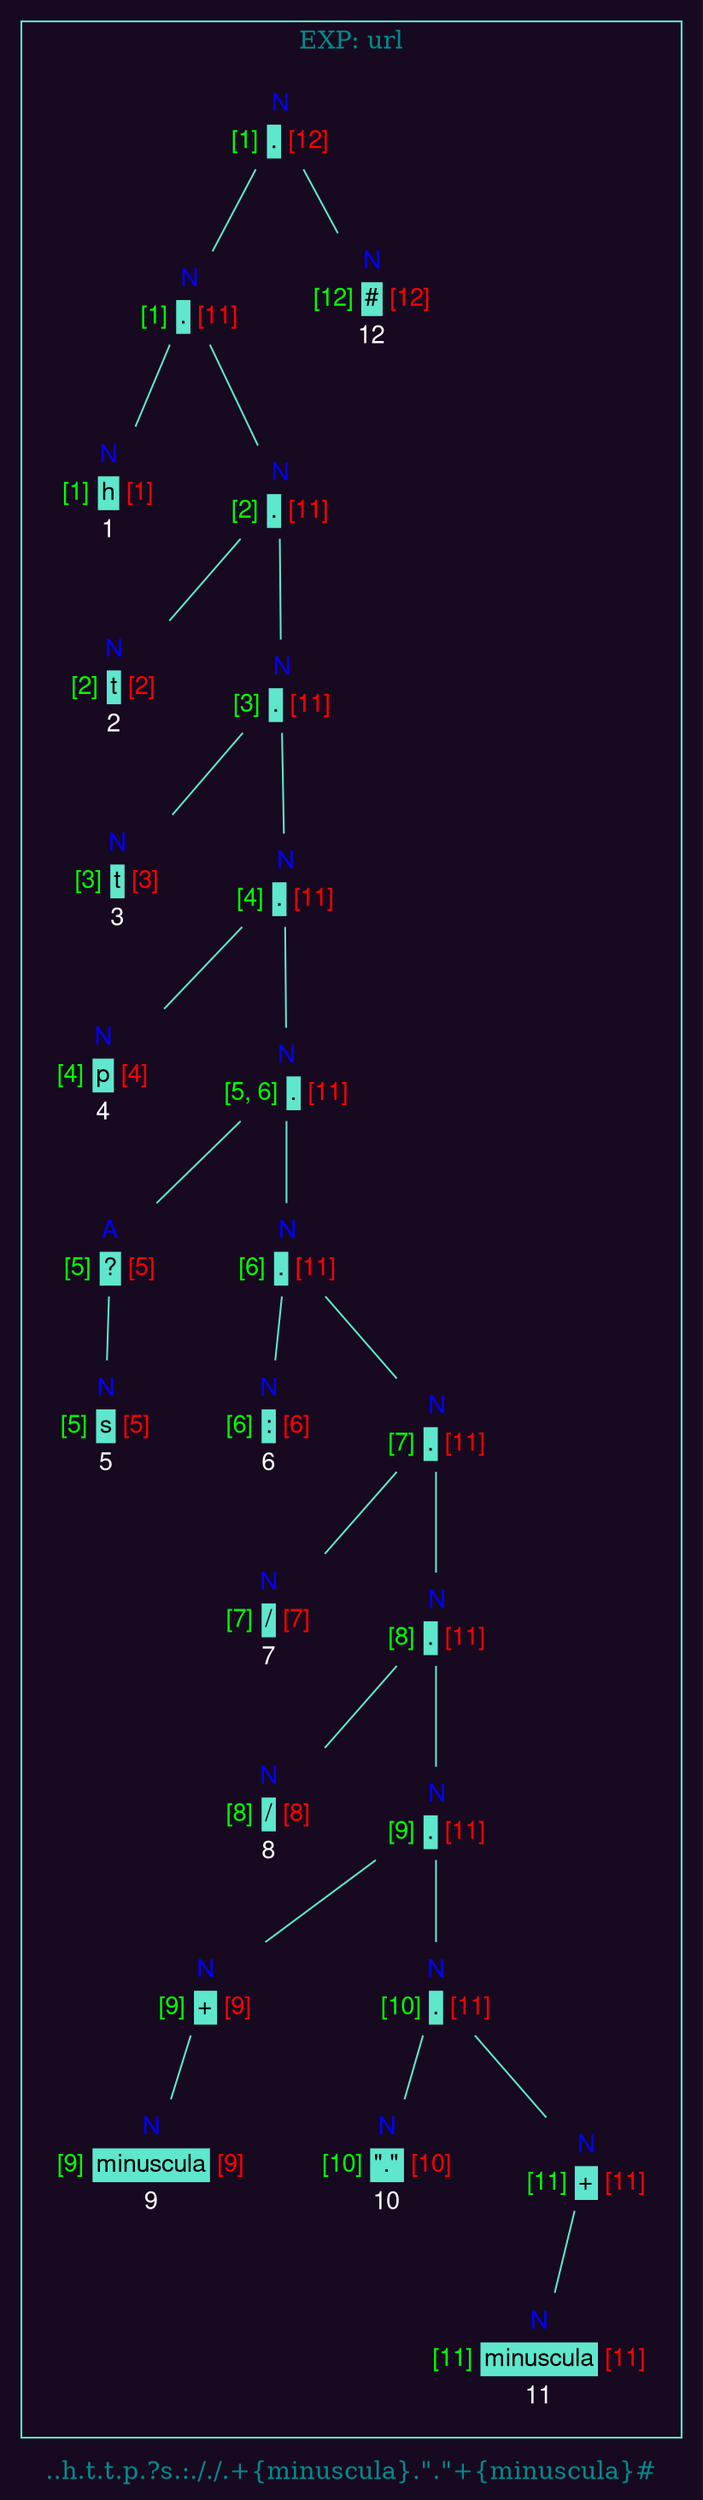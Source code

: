 graph "" {

    fontcolor="cyan4"
    bgcolor="#170920"
    node [fontname="Helvetica,Arial,sans-serif", shape=none]

    label="..h.t.t.p.?s.:././.+{minuscula}.\".\"+{minuscula}#"

    subgraph cluster01{
        color="#5ee7cd"
        label="EXP: url"
        n0 -- n1 [color="#5ee7cd"] ;
        n0 -- n25 [color="#5ee7cd"] ;
        n0 [label = <
                <table border="0">
                    <tr><td colspan="3"><font color="blue">N</font></td></tr>
                    <tr><td><font color="green">[1]</font></td>
                    <td bgcolor="#5ee7cd"><font color="black">.</font></td>
                    <td ><font color="red">[12]</font></td></tr>
                </table>
            > ] ;
        n1 -- n2 [color="#5ee7cd"] ;
        n1 -- n3 [color="#5ee7cd"] ;
        n1 [label = <
                <table border="0">
                    <tr><td colspan="3"><font color="blue">N</font></td></tr>
                    <tr><td><font color="green">[1]</font></td>
                    <td bgcolor="#5ee7cd"><font color="black">.</font></td>
                    <td ><font color="red">[11]</font></td></tr>
                </table>
            > ] ;
        n2 [label = <
                <table border="0">
                    <tr><td colspan="3"><font color="blue">N</font></td></tr>
                    <tr><td><font color="green">[1]</font></td>
                    <td bgcolor="#5ee7cd"><font color="black">h</font></td>
                    <td ><font color="red">[1]</font></td></tr>
                    <tr><td colspan="3"><font color="white">1</font></td></tr>
                </table>
            > ] ;        n3 -- n4 [color="#5ee7cd"] ;
        n3 -- n5 [color="#5ee7cd"] ;
        n3 [label = <
                <table border="0">
                    <tr><td colspan="3"><font color="blue">N</font></td></tr>
                    <tr><td><font color="green">[2]</font></td>
                    <td bgcolor="#5ee7cd"><font color="black">.</font></td>
                    <td ><font color="red">[11]</font></td></tr>
                </table>
            > ] ;
        n4 [label = <
                <table border="0">
                    <tr><td colspan="3"><font color="blue">N</font></td></tr>
                    <tr><td><font color="green">[2]</font></td>
                    <td bgcolor="#5ee7cd"><font color="black">t</font></td>
                    <td ><font color="red">[2]</font></td></tr>
                    <tr><td colspan="3"><font color="white">2</font></td></tr>
                </table>
            > ] ;        n5 -- n6 [color="#5ee7cd"] ;
        n5 -- n7 [color="#5ee7cd"] ;
        n5 [label = <
                <table border="0">
                    <tr><td colspan="3"><font color="blue">N</font></td></tr>
                    <tr><td><font color="green">[3]</font></td>
                    <td bgcolor="#5ee7cd"><font color="black">.</font></td>
                    <td ><font color="red">[11]</font></td></tr>
                </table>
            > ] ;
        n6 [label = <
                <table border="0">
                    <tr><td colspan="3"><font color="blue">N</font></td></tr>
                    <tr><td><font color="green">[3]</font></td>
                    <td bgcolor="#5ee7cd"><font color="black">t</font></td>
                    <td ><font color="red">[3]</font></td></tr>
                    <tr><td colspan="3"><font color="white">3</font></td></tr>
                </table>
            > ] ;        n7 -- n8 [color="#5ee7cd"] ;
        n7 -- n9 [color="#5ee7cd"] ;
        n7 [label = <
                <table border="0">
                    <tr><td colspan="3"><font color="blue">N</font></td></tr>
                    <tr><td><font color="green">[4]</font></td>
                    <td bgcolor="#5ee7cd"><font color="black">.</font></td>
                    <td ><font color="red">[11]</font></td></tr>
                </table>
            > ] ;
        n8 [label = <
                <table border="0">
                    <tr><td colspan="3"><font color="blue">N</font></td></tr>
                    <tr><td><font color="green">[4]</font></td>
                    <td bgcolor="#5ee7cd"><font color="black">p</font></td>
                    <td ><font color="red">[4]</font></td></tr>
                    <tr><td colspan="3"><font color="white">4</font></td></tr>
                </table>
            > ] ;        n9 -- n10 [color="#5ee7cd"] ;
        n9 -- n12 [color="#5ee7cd"] ;
        n9 [label = <
                <table border="0">
                    <tr><td colspan="3"><font color="blue">N</font></td></tr>
                    <tr><td><font color="green">[5, 6]</font></td>
                    <td bgcolor="#5ee7cd"><font color="black">.</font></td>
                    <td ><font color="red">[11]</font></td></tr>
                </table>
            > ] ;
        n10 -- n11 [color="#5ee7cd"] ;
        n10 [label = <
                <table border="0">
                    <tr><td colspan="3"><font color="blue">A</font></td></tr>
                    <tr><td><font color="green">[5]</font></td>
                    <td bgcolor="#5ee7cd"><font color="black">?</font></td>
                    <td ><font color="red">[5]</font></td></tr>
                </table>
            > ] ;
        n11 [label = <
                <table border="0">
                    <tr><td colspan="3"><font color="blue">N</font></td></tr>
                    <tr><td><font color="green">[5]</font></td>
                    <td bgcolor="#5ee7cd"><font color="black">s</font></td>
                    <td ><font color="red">[5]</font></td></tr>
                    <tr><td colspan="3"><font color="white">5</font></td></tr>
                </table>
            > ] ;        n12 -- n13 [color="#5ee7cd"] ;
        n12 -- n14 [color="#5ee7cd"] ;
        n12 [label = <
                <table border="0">
                    <tr><td colspan="3"><font color="blue">N</font></td></tr>
                    <tr><td><font color="green">[6]</font></td>
                    <td bgcolor="#5ee7cd"><font color="black">.</font></td>
                    <td ><font color="red">[11]</font></td></tr>
                </table>
            > ] ;
        n13 [label = <
                <table border="0">
                    <tr><td colspan="3"><font color="blue">N</font></td></tr>
                    <tr><td><font color="green">[6]</font></td>
                    <td bgcolor="#5ee7cd"><font color="black">:</font></td>
                    <td ><font color="red">[6]</font></td></tr>
                    <tr><td colspan="3"><font color="white">6</font></td></tr>
                </table>
            > ] ;        n14 -- n15 [color="#5ee7cd"] ;
        n14 -- n16 [color="#5ee7cd"] ;
        n14 [label = <
                <table border="0">
                    <tr><td colspan="3"><font color="blue">N</font></td></tr>
                    <tr><td><font color="green">[7]</font></td>
                    <td bgcolor="#5ee7cd"><font color="black">.</font></td>
                    <td ><font color="red">[11]</font></td></tr>
                </table>
            > ] ;
        n15 [label = <
                <table border="0">
                    <tr><td colspan="3"><font color="blue">N</font></td></tr>
                    <tr><td><font color="green">[7]</font></td>
                    <td bgcolor="#5ee7cd"><font color="black">/</font></td>
                    <td ><font color="red">[7]</font></td></tr>
                    <tr><td colspan="3"><font color="white">7</font></td></tr>
                </table>
            > ] ;        n16 -- n17 [color="#5ee7cd"] ;
        n16 -- n18 [color="#5ee7cd"] ;
        n16 [label = <
                <table border="0">
                    <tr><td colspan="3"><font color="blue">N</font></td></tr>
                    <tr><td><font color="green">[8]</font></td>
                    <td bgcolor="#5ee7cd"><font color="black">.</font></td>
                    <td ><font color="red">[11]</font></td></tr>
                </table>
            > ] ;
        n17 [label = <
                <table border="0">
                    <tr><td colspan="3"><font color="blue">N</font></td></tr>
                    <tr><td><font color="green">[8]</font></td>
                    <td bgcolor="#5ee7cd"><font color="black">/</font></td>
                    <td ><font color="red">[8]</font></td></tr>
                    <tr><td colspan="3"><font color="white">8</font></td></tr>
                </table>
            > ] ;        n18 -- n19 [color="#5ee7cd"] ;
        n18 -- n21 [color="#5ee7cd"] ;
        n18 [label = <
                <table border="0">
                    <tr><td colspan="3"><font color="blue">N</font></td></tr>
                    <tr><td><font color="green">[9]</font></td>
                    <td bgcolor="#5ee7cd"><font color="black">.</font></td>
                    <td ><font color="red">[11]</font></td></tr>
                </table>
            > ] ;
        n19 -- n20 [color="#5ee7cd"] ;
        n19 [label = <
                <table border="0">
                    <tr><td colspan="3"><font color="blue">N</font></td></tr>
                    <tr><td><font color="green">[9]</font></td>
                    <td bgcolor="#5ee7cd"><font color="black">+</font></td>
                    <td ><font color="red">[9]</font></td></tr>
                </table>
            > ] ;
        n20 [label = <
                <table border="0">
                    <tr><td colspan="3"><font color="blue">N</font></td></tr>
                    <tr><td><font color="green">[9]</font></td>
                    <td bgcolor="#5ee7cd"><font color="black">minuscula</font></td>
                    <td ><font color="red">[9]</font></td></tr>
                    <tr><td colspan="3"><font color="white">9</font></td></tr>
                </table>
            > ] ;        n21 -- n22 [color="#5ee7cd"] ;
        n21 -- n23 [color="#5ee7cd"] ;
        n21 [label = <
                <table border="0">
                    <tr><td colspan="3"><font color="blue">N</font></td></tr>
                    <tr><td><font color="green">[10]</font></td>
                    <td bgcolor="#5ee7cd"><font color="black">.</font></td>
                    <td ><font color="red">[11]</font></td></tr>
                </table>
            > ] ;
        n22 [label = <
                <table border="0">
                    <tr><td colspan="3"><font color="blue">N</font></td></tr>
                    <tr><td><font color="green">[10]</font></td>
                    <td bgcolor="#5ee7cd"><font color="black">"."</font></td>
                    <td ><font color="red">[10]</font></td></tr>
                    <tr><td colspan="3"><font color="white">10</font></td></tr>
                </table>
            > ] ;        n23 -- n24 [color="#5ee7cd"] ;
        n23 [label = <
                <table border="0">
                    <tr><td colspan="3"><font color="blue">N</font></td></tr>
                    <tr><td><font color="green">[11]</font></td>
                    <td bgcolor="#5ee7cd"><font color="black">+</font></td>
                    <td ><font color="red">[11]</font></td></tr>
                </table>
            > ] ;
        n24 [label = <
                <table border="0">
                    <tr><td colspan="3"><font color="blue">N</font></td></tr>
                    <tr><td><font color="green">[11]</font></td>
                    <td bgcolor="#5ee7cd"><font color="black">minuscula</font></td>
                    <td ><font color="red">[11]</font></td></tr>
                    <tr><td colspan="3"><font color="white">11</font></td></tr>
                </table>
            > ] ;        n25 [label = <
                <table border="0">
                    <tr><td colspan="3"><font color="blue">N</font></td></tr>
                    <tr><td><font color="green">[12]</font></td>
                    <td bgcolor="#5ee7cd"><font color="black">#</font></td>
                    <td ><font color="red">[12]</font></td></tr>
                    <tr><td colspan="3"><font color="white">12</font></td></tr>
                </table>
            > ] ;    }
}
